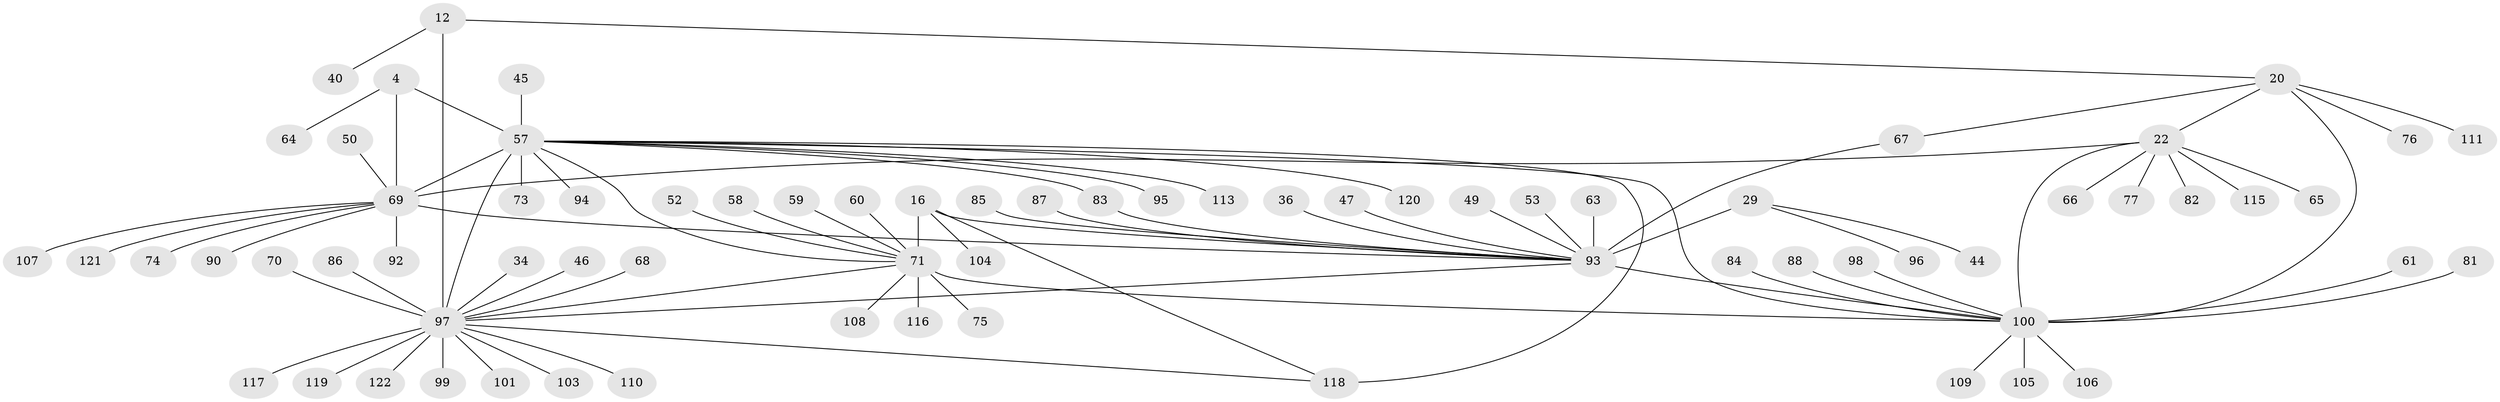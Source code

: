 // original degree distribution, {13: 0.01639344262295082, 11: 0.00819672131147541, 5: 0.02459016393442623, 6: 0.02459016393442623, 10: 0.04918032786885246, 9: 0.03278688524590164, 7: 0.03278688524590164, 12: 0.01639344262295082, 8: 0.040983606557377046, 1: 0.6065573770491803, 2: 0.11475409836065574, 4: 0.01639344262295082, 3: 0.01639344262295082}
// Generated by graph-tools (version 1.1) at 2025/58/03/04/25 21:58:28]
// undirected, 73 vertices, 85 edges
graph export_dot {
graph [start="1"]
  node [color=gray90,style=filled];
  4 [super="+3"];
  12 [super="+9"];
  16 [super="+14"];
  20 [super="+19"];
  22 [super="+21"];
  29 [super="+27"];
  34;
  36;
  40 [super="+37"];
  44;
  45;
  46;
  47;
  49;
  50;
  52;
  53;
  57 [super="+2"];
  58;
  59;
  60;
  61;
  63;
  64;
  65;
  66 [super="+56"];
  67;
  68;
  69 [super="+6"];
  70;
  71 [super="+18+31+33+38+43+51"];
  73;
  74;
  75;
  76;
  77;
  81;
  82;
  83;
  84;
  85;
  86;
  87;
  88;
  90;
  92;
  93 [super="+28+30+32"];
  94;
  95;
  96;
  97 [super="+89+8+35+11"];
  98;
  99;
  100 [super="+78+91"];
  101;
  103;
  104;
  105;
  106;
  107;
  108;
  109 [super="+55"];
  110;
  111 [super="+72"];
  113;
  115 [super="+79"];
  116;
  117;
  118 [super="+114"];
  119;
  120;
  121;
  122;
  4 -- 64;
  4 -- 57 [weight=4];
  4 -- 69 [weight=4];
  12 -- 20;
  12 -- 40;
  12 -- 97 [weight=8];
  16 -- 104;
  16 -- 118;
  16 -- 93;
  16 -- 71 [weight=8];
  20 -- 22 [weight=4];
  20 -- 67;
  20 -- 76;
  20 -- 111;
  20 -- 100 [weight=4];
  22 -- 77;
  22 -- 82;
  22 -- 65;
  22 -- 66;
  22 -- 115;
  22 -- 100 [weight=4];
  22 -- 69;
  29 -- 96;
  29 -- 44;
  29 -- 93 [weight=8];
  34 -- 97;
  36 -- 93;
  45 -- 57;
  46 -- 97;
  47 -- 93;
  49 -- 93;
  50 -- 69;
  52 -- 71;
  53 -- 93;
  57 -- 100 [weight=2];
  57 -- 73;
  57 -- 113;
  57 -- 83;
  57 -- 118 [weight=2];
  57 -- 120;
  57 -- 94;
  57 -- 95;
  57 -- 71;
  57 -- 69 [weight=4];
  57 -- 97 [weight=2];
  58 -- 71;
  59 -- 71;
  60 -- 71;
  61 -- 100;
  63 -- 93;
  67 -- 93;
  68 -- 97;
  69 -- 74;
  69 -- 107;
  69 -- 121;
  69 -- 90;
  69 -- 92;
  69 -- 93;
  70 -- 97;
  71 -- 75;
  71 -- 100;
  71 -- 108;
  71 -- 116;
  71 -- 97;
  81 -- 100;
  83 -- 93;
  84 -- 100;
  85 -- 93;
  86 -- 97;
  87 -- 93;
  88 -- 100;
  93 -- 100 [weight=2];
  93 -- 97 [weight=2];
  97 -- 99;
  97 -- 110;
  97 -- 118;
  97 -- 122;
  97 -- 101;
  97 -- 103;
  97 -- 117;
  97 -- 119;
  98 -- 100;
  100 -- 105;
  100 -- 106;
  100 -- 109;
}
